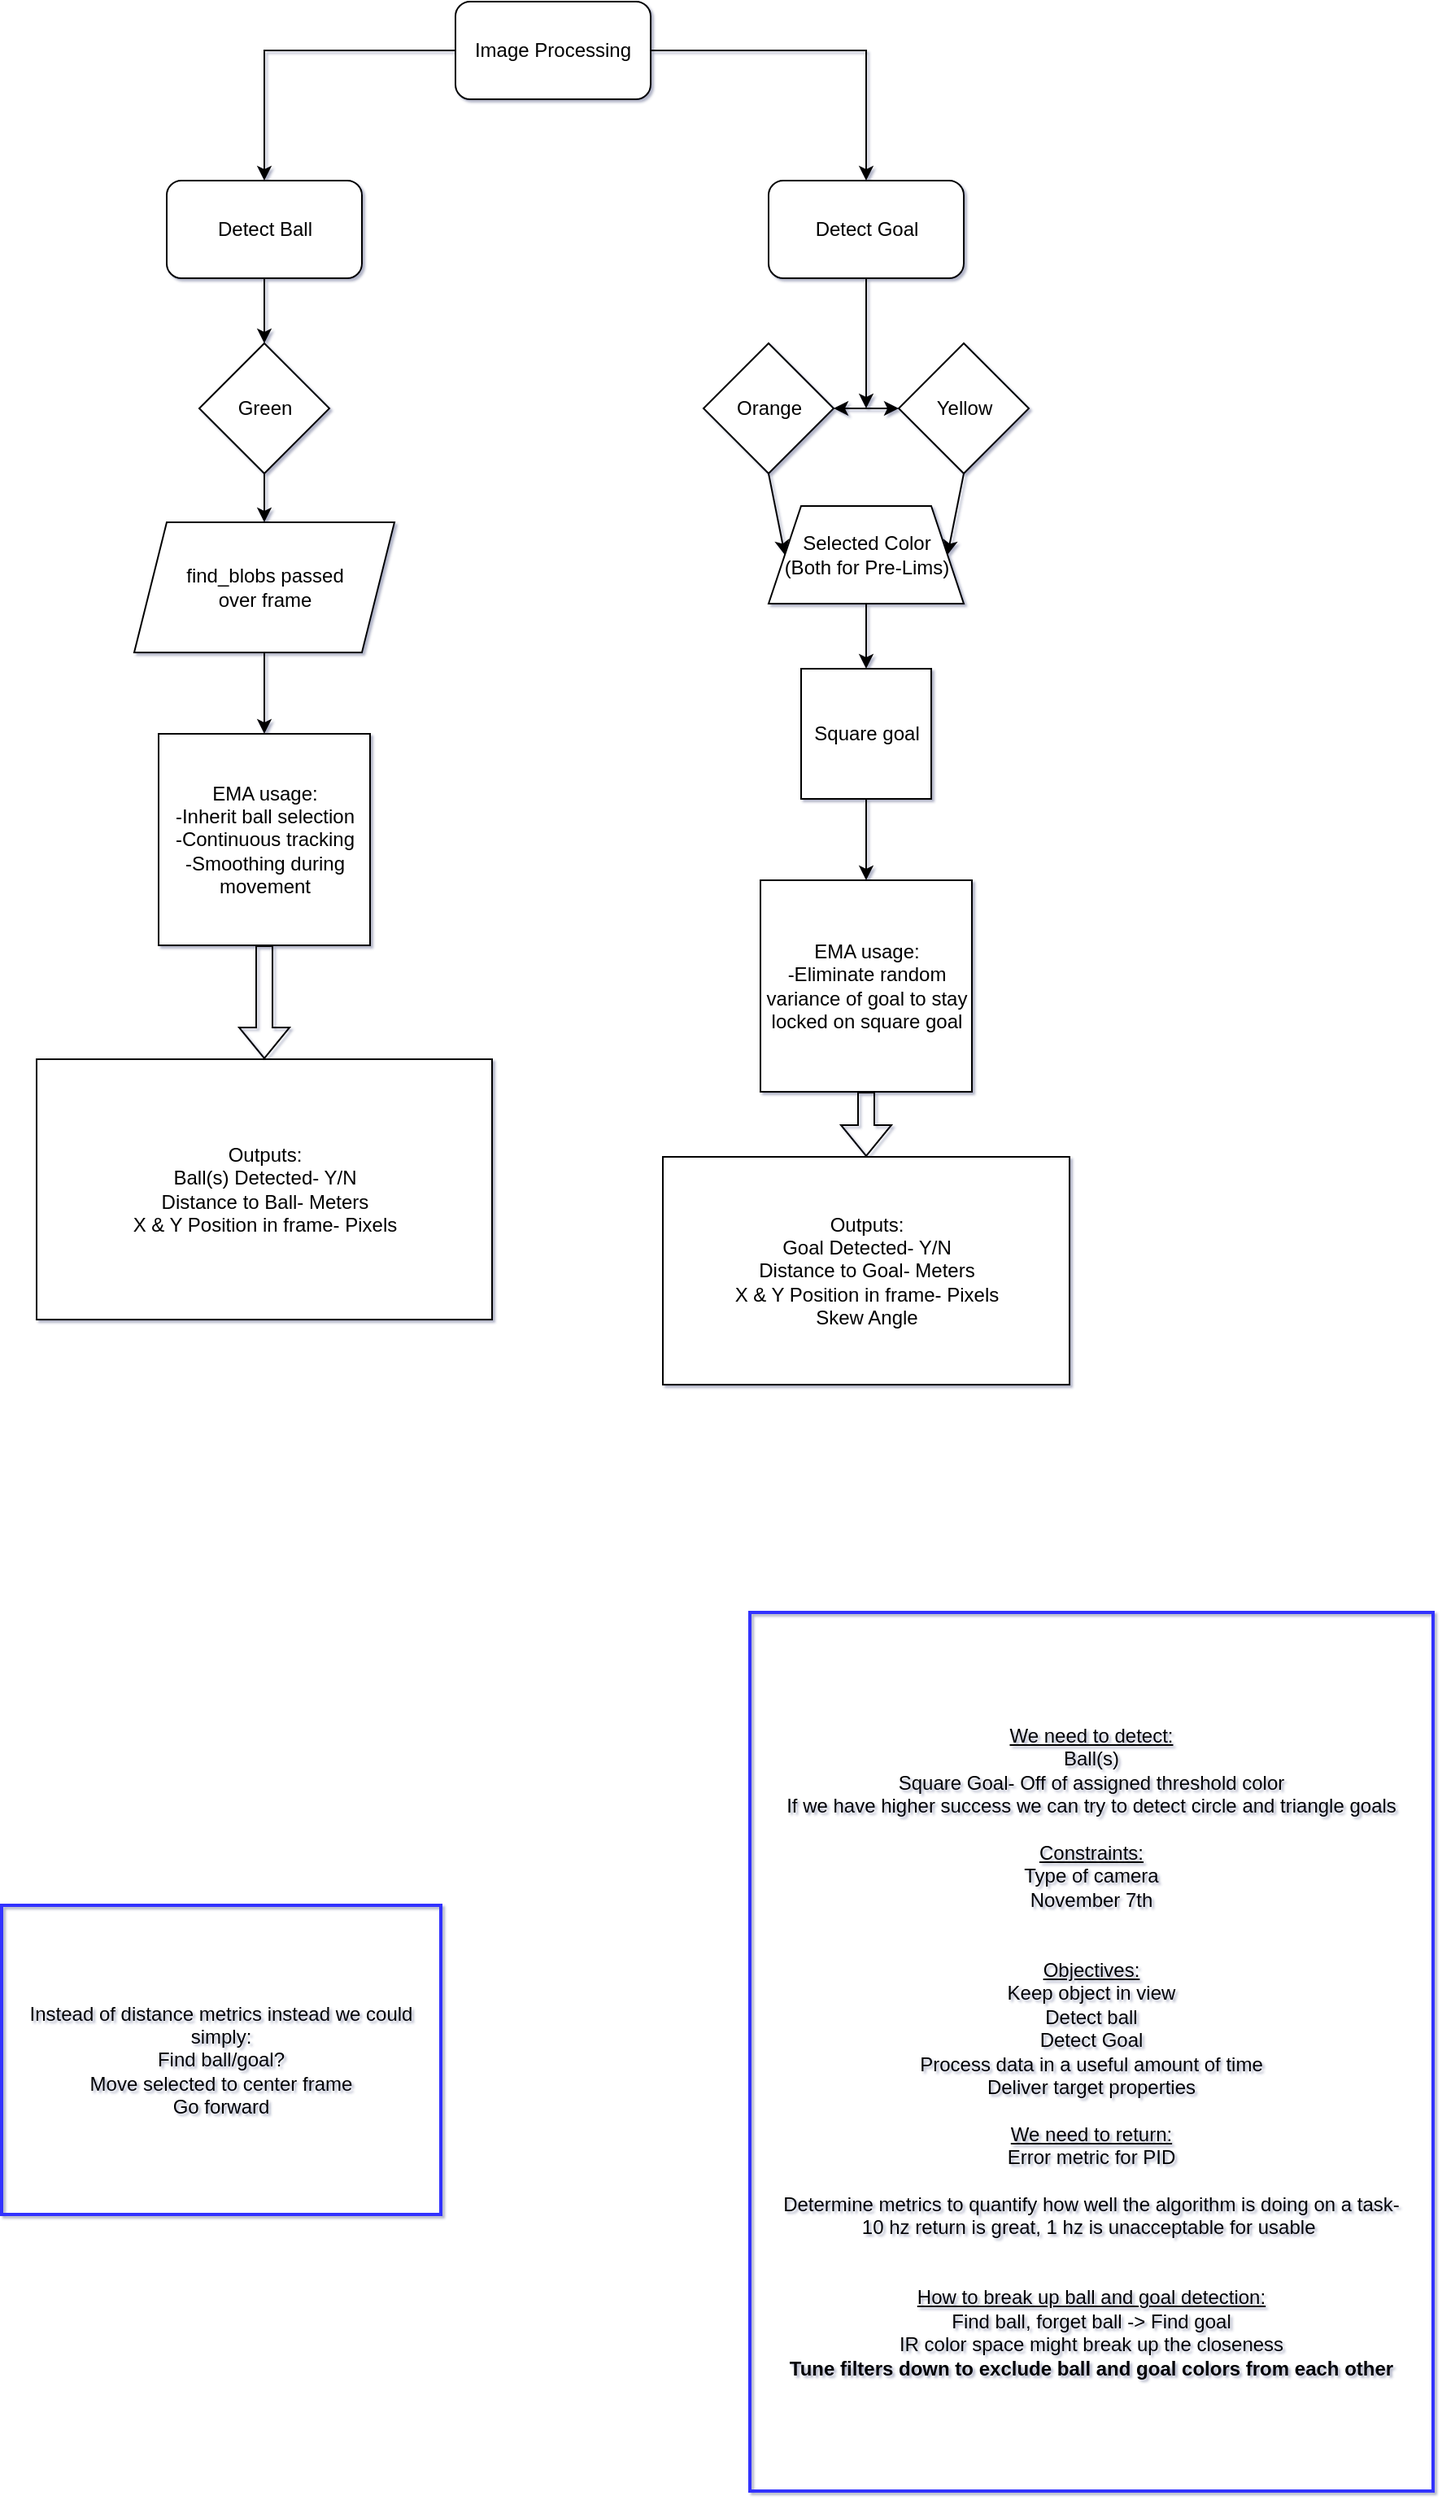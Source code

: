 <mxfile version="20.4.0" type="device"><diagram id="C5RBs43oDa-KdzZeNtuy" name="Page-1"><mxGraphModel dx="1896" dy="1016" grid="1" gridSize="10" guides="1" tooltips="1" connect="1" arrows="1" fold="1" page="1" pageScale="1" pageWidth="1200" pageHeight="1600" math="0" shadow="1"><root><mxCell id="WIyWlLk6GJQsqaUBKTNV-0"/><mxCell id="WIyWlLk6GJQsqaUBKTNV-1" parent="WIyWlLk6GJQsqaUBKTNV-0"/><mxCell id="iQrHkInSzhuJHoAZOJtj-40" style="edgeStyle=orthogonalEdgeStyle;rounded=0;orthogonalLoop=1;jettySize=auto;html=1;exitX=0;exitY=0.5;exitDx=0;exitDy=0;entryX=0.5;entryY=0;entryDx=0;entryDy=0;" edge="1" parent="WIyWlLk6GJQsqaUBKTNV-1" source="ifUSJL1d2nINHmqkhp4z-0" target="ifUSJL1d2nINHmqkhp4z-1"><mxGeometry relative="1" as="geometry"/></mxCell><mxCell id="iQrHkInSzhuJHoAZOJtj-41" style="edgeStyle=orthogonalEdgeStyle;rounded=0;orthogonalLoop=1;jettySize=auto;html=1;exitX=1;exitY=0.5;exitDx=0;exitDy=0;entryX=0.5;entryY=0;entryDx=0;entryDy=0;" edge="1" parent="WIyWlLk6GJQsqaUBKTNV-1" source="ifUSJL1d2nINHmqkhp4z-0" target="ifUSJL1d2nINHmqkhp4z-2"><mxGeometry relative="1" as="geometry"/></mxCell><mxCell id="ifUSJL1d2nINHmqkhp4z-0" value="Image Processing" style="rounded=1;whiteSpace=wrap;html=1;" parent="WIyWlLk6GJQsqaUBKTNV-1" vertex="1"><mxGeometry x="579" y="50" width="120" height="60" as="geometry"/></mxCell><mxCell id="ifUSJL1d2nINHmqkhp4z-34" value="" style="edgeStyle=orthogonalEdgeStyle;rounded=0;orthogonalLoop=1;jettySize=auto;html=1;" parent="WIyWlLk6GJQsqaUBKTNV-1" source="ifUSJL1d2nINHmqkhp4z-1" edge="1"><mxGeometry relative="1" as="geometry"><mxPoint x="461.5" y="260" as="targetPoint"/></mxGeometry></mxCell><mxCell id="ifUSJL1d2nINHmqkhp4z-1" value="Detect Ball" style="rounded=1;whiteSpace=wrap;html=1;" parent="WIyWlLk6GJQsqaUBKTNV-1" vertex="1"><mxGeometry x="401.5" y="160" width="120" height="60" as="geometry"/></mxCell><mxCell id="iQrHkInSzhuJHoAZOJtj-14" style="edgeStyle=orthogonalEdgeStyle;rounded=0;orthogonalLoop=1;jettySize=auto;html=1;" edge="1" parent="WIyWlLk6GJQsqaUBKTNV-1" source="ifUSJL1d2nINHmqkhp4z-2"><mxGeometry relative="1" as="geometry"><mxPoint x="831.5" y="300" as="targetPoint"/></mxGeometry></mxCell><mxCell id="ifUSJL1d2nINHmqkhp4z-2" value="Detect Goal" style="rounded=1;whiteSpace=wrap;html=1;" parent="WIyWlLk6GJQsqaUBKTNV-1" vertex="1"><mxGeometry x="771.5" y="160" width="120" height="60" as="geometry"/></mxCell><mxCell id="iQrHkInSzhuJHoAZOJtj-12" value="Yellow" style="rhombus;whiteSpace=wrap;html=1;" vertex="1" parent="WIyWlLk6GJQsqaUBKTNV-1"><mxGeometry x="851.5" y="260" width="80" height="80" as="geometry"/></mxCell><mxCell id="iQrHkInSzhuJHoAZOJtj-13" value="Orange" style="rhombus;whiteSpace=wrap;html=1;" vertex="1" parent="WIyWlLk6GJQsqaUBKTNV-1"><mxGeometry x="731.5" y="260" width="80" height="80" as="geometry"/></mxCell><mxCell id="iQrHkInSzhuJHoAZOJtj-16" value="" style="endArrow=classic;startArrow=classic;html=1;rounded=0;entryX=0;entryY=0.5;entryDx=0;entryDy=0;exitX=1;exitY=0.5;exitDx=0;exitDy=0;" edge="1" parent="WIyWlLk6GJQsqaUBKTNV-1" source="iQrHkInSzhuJHoAZOJtj-13" target="iQrHkInSzhuJHoAZOJtj-12"><mxGeometry width="50" height="50" relative="1" as="geometry"><mxPoint x="741.5" y="430" as="sourcePoint"/><mxPoint x="791.5" y="380" as="targetPoint"/></mxGeometry></mxCell><mxCell id="iQrHkInSzhuJHoAZOJtj-17" value="Selected Color&lt;br&gt;(Both for Pre-Lims)" style="shape=trapezoid;perimeter=trapezoidPerimeter;whiteSpace=wrap;html=1;fixedSize=1;" vertex="1" parent="WIyWlLk6GJQsqaUBKTNV-1"><mxGeometry x="771.5" y="360" width="120" height="60" as="geometry"/></mxCell><mxCell id="iQrHkInSzhuJHoAZOJtj-18" value="" style="endArrow=classic;html=1;rounded=0;exitX=0.5;exitY=1;exitDx=0;exitDy=0;" edge="1" parent="WIyWlLk6GJQsqaUBKTNV-1" source="iQrHkInSzhuJHoAZOJtj-13"><mxGeometry width="50" height="50" relative="1" as="geometry"><mxPoint x="741.5" y="550" as="sourcePoint"/><mxPoint x="781.5" y="390" as="targetPoint"/></mxGeometry></mxCell><mxCell id="iQrHkInSzhuJHoAZOJtj-19" value="" style="endArrow=classic;html=1;rounded=0;exitX=0.5;exitY=1;exitDx=0;exitDy=0;entryX=1;entryY=0.5;entryDx=0;entryDy=0;" edge="1" parent="WIyWlLk6GJQsqaUBKTNV-1" source="iQrHkInSzhuJHoAZOJtj-12" target="iQrHkInSzhuJHoAZOJtj-17"><mxGeometry width="50" height="50" relative="1" as="geometry"><mxPoint x="741.5" y="540" as="sourcePoint"/><mxPoint x="791.5" y="490" as="targetPoint"/></mxGeometry></mxCell><mxCell id="iQrHkInSzhuJHoAZOJtj-20" value="Square goal" style="whiteSpace=wrap;html=1;aspect=fixed;" vertex="1" parent="WIyWlLk6GJQsqaUBKTNV-1"><mxGeometry x="791.5" y="460" width="80" height="80" as="geometry"/></mxCell><mxCell id="iQrHkInSzhuJHoAZOJtj-21" value="" style="endArrow=classic;html=1;rounded=0;exitX=0.5;exitY=1;exitDx=0;exitDy=0;entryX=0.5;entryY=0;entryDx=0;entryDy=0;" edge="1" parent="WIyWlLk6GJQsqaUBKTNV-1" source="iQrHkInSzhuJHoAZOJtj-17" target="iQrHkInSzhuJHoAZOJtj-20"><mxGeometry width="50" height="50" relative="1" as="geometry"><mxPoint x="741.5" y="530" as="sourcePoint"/><mxPoint x="791.5" y="480" as="targetPoint"/></mxGeometry></mxCell><mxCell id="iQrHkInSzhuJHoAZOJtj-23" value="Outputs:&lt;br&gt;Goal Detected- Y/N&lt;br&gt;Distance to Goal- Meters&lt;br&gt;X &amp;amp; Y Position in frame- Pixels&lt;br&gt;Skew Angle" style="rounded=0;whiteSpace=wrap;html=1;" vertex="1" parent="WIyWlLk6GJQsqaUBKTNV-1"><mxGeometry x="706.5" y="760" width="250" height="140" as="geometry"/></mxCell><mxCell id="iQrHkInSzhuJHoAZOJtj-24" value="Green" style="rhombus;whiteSpace=wrap;html=1;" vertex="1" parent="WIyWlLk6GJQsqaUBKTNV-1"><mxGeometry x="421.5" y="260" width="80" height="80" as="geometry"/></mxCell><mxCell id="iQrHkInSzhuJHoAZOJtj-29" style="edgeStyle=orthogonalEdgeStyle;rounded=0;orthogonalLoop=1;jettySize=auto;html=1;exitX=0.5;exitY=1;exitDx=0;exitDy=0;entryX=0.5;entryY=0;entryDx=0;entryDy=0;" edge="1" parent="WIyWlLk6GJQsqaUBKTNV-1" source="iQrHkInSzhuJHoAZOJtj-25" target="iQrHkInSzhuJHoAZOJtj-28"><mxGeometry relative="1" as="geometry"/></mxCell><mxCell id="iQrHkInSzhuJHoAZOJtj-25" value="find_blobs passed&lt;br&gt;over frame" style="shape=parallelogram;perimeter=parallelogramPerimeter;whiteSpace=wrap;html=1;fixedSize=1;" vertex="1" parent="WIyWlLk6GJQsqaUBKTNV-1"><mxGeometry x="381.5" y="370" width="160" height="80" as="geometry"/></mxCell><mxCell id="iQrHkInSzhuJHoAZOJtj-26" value="" style="endArrow=classic;html=1;rounded=0;exitX=0.5;exitY=1;exitDx=0;exitDy=0;entryX=0.5;entryY=0;entryDx=0;entryDy=0;" edge="1" parent="WIyWlLk6GJQsqaUBKTNV-1" source="iQrHkInSzhuJHoAZOJtj-24" target="iQrHkInSzhuJHoAZOJtj-25"><mxGeometry width="50" height="50" relative="1" as="geometry"><mxPoint x="571.5" y="420" as="sourcePoint"/><mxPoint x="621.5" y="370" as="targetPoint"/></mxGeometry></mxCell><mxCell id="iQrHkInSzhuJHoAZOJtj-28" value="EMA usage:&lt;br&gt;-Inherit ball selection&lt;br&gt;-Continuous tracking&lt;br&gt;-Smoothing during movement" style="whiteSpace=wrap;html=1;aspect=fixed;" vertex="1" parent="WIyWlLk6GJQsqaUBKTNV-1"><mxGeometry x="396.5" y="500" width="130" height="130" as="geometry"/></mxCell><mxCell id="iQrHkInSzhuJHoAZOJtj-31" value="" style="shape=flexArrow;endArrow=classic;html=1;rounded=0;exitX=0.5;exitY=1;exitDx=0;exitDy=0;" edge="1" parent="WIyWlLk6GJQsqaUBKTNV-1" source="iQrHkInSzhuJHoAZOJtj-28"><mxGeometry width="50" height="50" relative="1" as="geometry"><mxPoint x="611.5" y="650" as="sourcePoint"/><mxPoint x="461.5" y="700" as="targetPoint"/></mxGeometry></mxCell><mxCell id="iQrHkInSzhuJHoAZOJtj-33" value="Outputs:&lt;br&gt;Ball(s) Detected- Y/N&lt;br&gt;Distance to Ball- Meters&lt;br&gt;X &amp;amp; Y Position in frame- Pixels" style="rounded=0;whiteSpace=wrap;html=1;" vertex="1" parent="WIyWlLk6GJQsqaUBKTNV-1"><mxGeometry x="321.5" y="700" width="280" height="160" as="geometry"/></mxCell><mxCell id="iQrHkInSzhuJHoAZOJtj-39" value="&lt;u&gt;We need to detect:&lt;br&gt;&lt;/u&gt;Ball(s)&lt;br&gt;Square Goal- Off of assigned threshold color&lt;br&gt;If we have higher success we can try to detect circle and triangle goals&lt;br&gt;&lt;br&gt;&lt;u&gt;Constraints:&lt;br&gt;&lt;/u&gt;Type of camera&lt;br&gt;November 7th&lt;br&gt;&lt;br&gt;&lt;br&gt;&lt;u&gt;Objectives:&lt;br&gt;&lt;/u&gt;Keep object in view&lt;br&gt;Detect ball&lt;br&gt;Detect Goal&lt;br&gt;Process data in a useful amount of time&lt;br&gt;Deliver target properties&lt;br&gt;&lt;br&gt;&lt;u&gt;We need to return:&lt;br&gt;&lt;/u&gt;Error metric for PID&lt;br&gt;&lt;br&gt;Determine metrics to quantify how well the algorithm is doing on a task-&lt;br&gt;10 hz return is great, 1 hz is unacceptable for usable&amp;nbsp;&lt;br&gt;&lt;br&gt;&lt;br&gt;&lt;u&gt;How to break up ball and goal detection:&lt;br&gt;&lt;/u&gt;Find ball, forget ball -&amp;gt; Find goal&lt;br&gt;IR color space might break up the closeness&lt;br&gt;&lt;b&gt;Tune filters down to exclude ball and goal colors from each other&lt;/b&gt;" style="text;html=1;strokeColor=#3333FF;fillColor=none;align=center;verticalAlign=middle;whiteSpace=wrap;rounded=0;perimeterSpacing=0;strokeWidth=2;" vertex="1" parent="WIyWlLk6GJQsqaUBKTNV-1"><mxGeometry x="760" y="1040" width="420" height="540" as="geometry"/></mxCell><mxCell id="iQrHkInSzhuJHoAZOJtj-42" value="EMA usage:&lt;br&gt;-Eliminate random variance of goal to stay locked on square goal" style="whiteSpace=wrap;html=1;aspect=fixed;" vertex="1" parent="WIyWlLk6GJQsqaUBKTNV-1"><mxGeometry x="766.5" y="590" width="130" height="130" as="geometry"/></mxCell><mxCell id="iQrHkInSzhuJHoAZOJtj-43" value="" style="endArrow=classic;html=1;rounded=0;exitX=0.5;exitY=1;exitDx=0;exitDy=0;entryX=0.5;entryY=0;entryDx=0;entryDy=0;" edge="1" parent="WIyWlLk6GJQsqaUBKTNV-1" source="iQrHkInSzhuJHoAZOJtj-20" target="iQrHkInSzhuJHoAZOJtj-42"><mxGeometry width="50" height="50" relative="1" as="geometry"><mxPoint x="630" y="670" as="sourcePoint"/><mxPoint x="680" y="620" as="targetPoint"/></mxGeometry></mxCell><mxCell id="iQrHkInSzhuJHoAZOJtj-44" value="" style="shape=flexArrow;endArrow=classic;html=1;rounded=0;exitX=0.5;exitY=1;exitDx=0;exitDy=0;entryX=0.5;entryY=0;entryDx=0;entryDy=0;" edge="1" parent="WIyWlLk6GJQsqaUBKTNV-1" source="iQrHkInSzhuJHoAZOJtj-42" target="iQrHkInSzhuJHoAZOJtj-23"><mxGeometry width="50" height="50" relative="1" as="geometry"><mxPoint x="630" y="670" as="sourcePoint"/><mxPoint x="680" y="620" as="targetPoint"/></mxGeometry></mxCell><mxCell id="iQrHkInSzhuJHoAZOJtj-45" value="Instead of distance metrics instead we could simply:&lt;br&gt;Find ball/goal?&lt;br&gt;Move selected to center frame&lt;br&gt;Go forward" style="text;html=1;strokeColor=#3333FF;fillColor=none;align=center;verticalAlign=middle;whiteSpace=wrap;rounded=0;strokeWidth=2;" vertex="1" parent="WIyWlLk6GJQsqaUBKTNV-1"><mxGeometry x="300" y="1220" width="270" height="190" as="geometry"/></mxCell></root></mxGraphModel></diagram></mxfile>